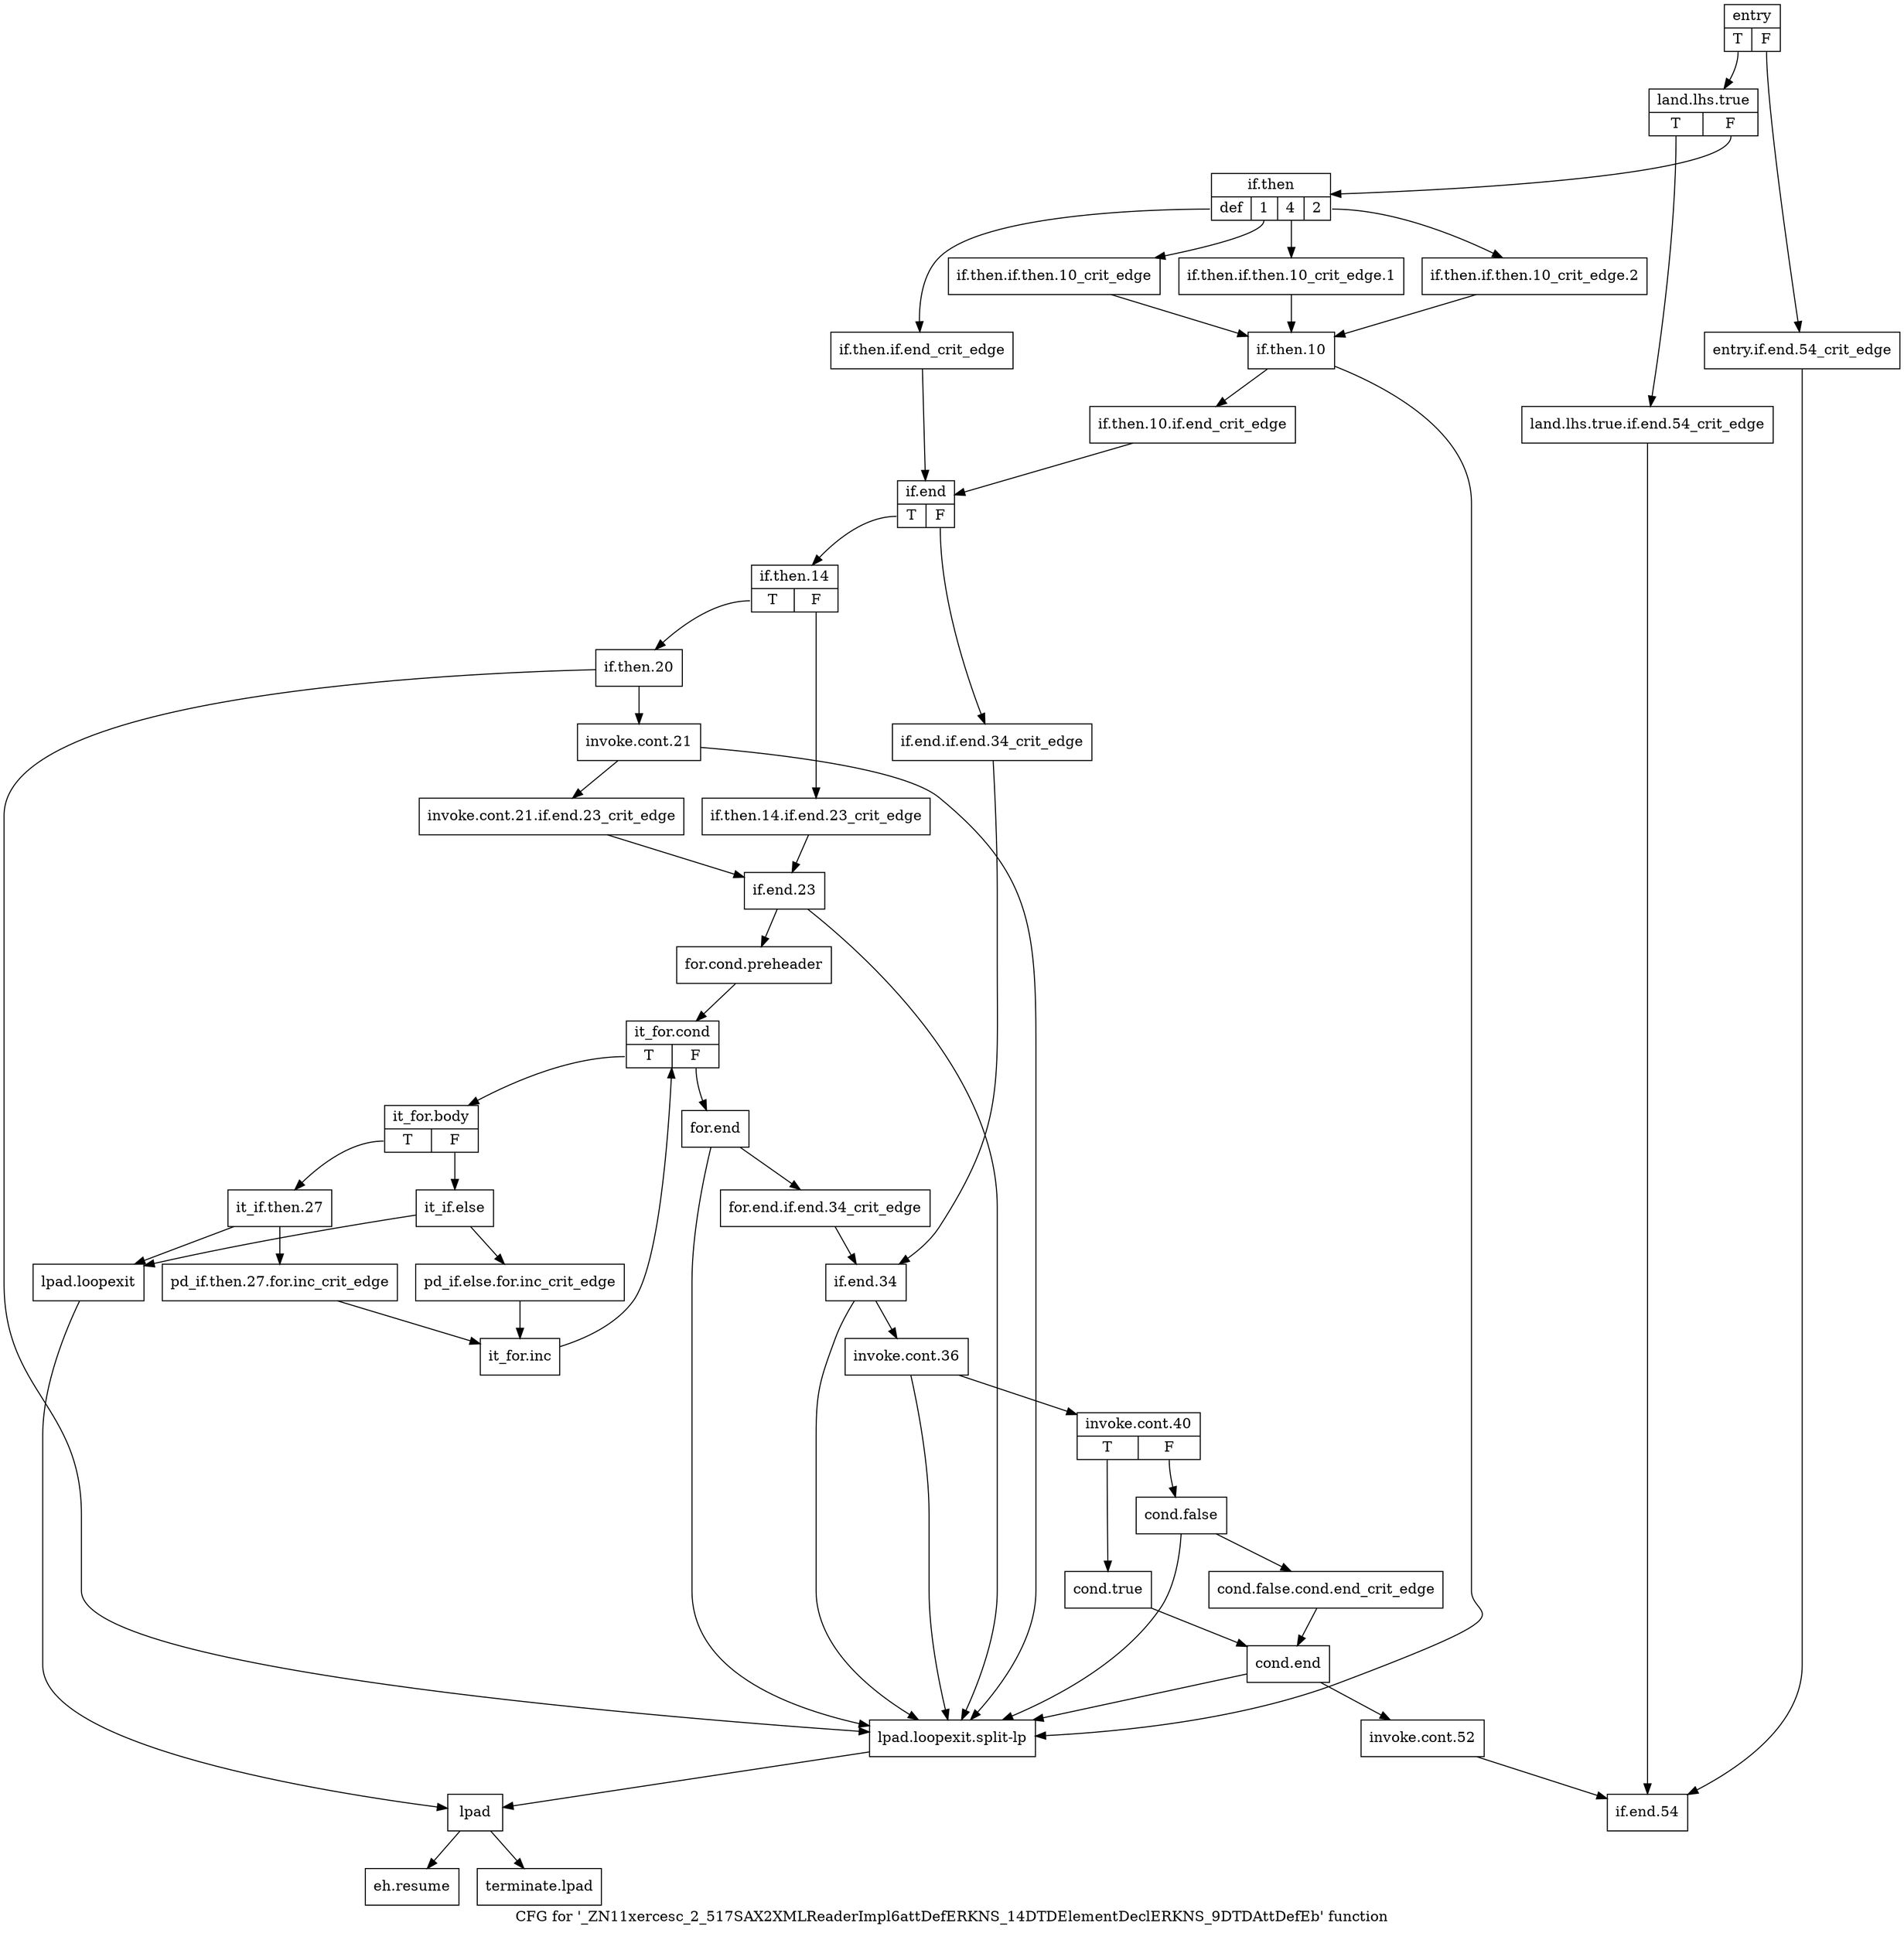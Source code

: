 digraph "CFG for '_ZN11xercesc_2_517SAX2XMLReaderImpl6attDefERKNS_14DTDElementDeclERKNS_9DTDAttDefEb' function" {
	label="CFG for '_ZN11xercesc_2_517SAX2XMLReaderImpl6attDefERKNS_14DTDElementDeclERKNS_9DTDAttDefEb' function";

	Node0x40f58a0 [shape=record,label="{entry|{<s0>T|<s1>F}}"];
	Node0x40f58a0:s0 -> Node0x40f5940;
	Node0x40f58a0:s1 -> Node0x40f58f0;
	Node0x40f58f0 [shape=record,label="{entry.if.end.54_crit_edge}"];
	Node0x40f58f0 -> Node0x40f6520;
	Node0x40f5940 [shape=record,label="{land.lhs.true|{<s0>T|<s1>F}}"];
	Node0x40f5940:s0 -> Node0x40f5990;
	Node0x40f5940:s1 -> Node0x40f59e0;
	Node0x40f5990 [shape=record,label="{land.lhs.true.if.end.54_crit_edge}"];
	Node0x40f5990 -> Node0x40f6520;
	Node0x40f59e0 [shape=record,label="{if.then|{<s0>def|<s1>1|<s2>4|<s3>2}}"];
	Node0x40f59e0:s0 -> Node0x40f5b20;
	Node0x40f59e0:s1 -> Node0x40f5ad0;
	Node0x40f59e0:s2 -> Node0x40f5a80;
	Node0x40f59e0:s3 -> Node0x40f5a30;
	Node0x40f5a30 [shape=record,label="{if.then.if.then.10_crit_edge.2}"];
	Node0x40f5a30 -> Node0x40f5b70;
	Node0x40f5a80 [shape=record,label="{if.then.if.then.10_crit_edge.1}"];
	Node0x40f5a80 -> Node0x40f5b70;
	Node0x40f5ad0 [shape=record,label="{if.then.if.then.10_crit_edge}"];
	Node0x40f5ad0 -> Node0x40f5b70;
	Node0x40f5b20 [shape=record,label="{if.then.if.end_crit_edge}"];
	Node0x40f5b20 -> Node0x40f5d00;
	Node0x40f5b70 [shape=record,label="{if.then.10}"];
	Node0x40f5b70 -> Node0x40f5bc0;
	Node0x40f5b70 -> Node0x40f5c60;
	Node0x40f5bc0 [shape=record,label="{if.then.10.if.end_crit_edge}"];
	Node0x40f5bc0 -> Node0x40f5d00;
	Node0x40f5c10 [shape=record,label="{lpad.loopexit}"];
	Node0x40f5c10 -> Node0x40f5cb0;
	Node0x40f5c60 [shape=record,label="{lpad.loopexit.split-lp}"];
	Node0x40f5c60 -> Node0x40f5cb0;
	Node0x40f5cb0 [shape=record,label="{lpad}"];
	Node0x40f5cb0 -> Node0x40f6570;
	Node0x40f5cb0 -> Node0x40f65c0;
	Node0x40f5d00 [shape=record,label="{if.end|{<s0>T|<s1>F}}"];
	Node0x40f5d00:s0 -> Node0x40f5da0;
	Node0x40f5d00:s1 -> Node0x40f5d50;
	Node0x40f5d50 [shape=record,label="{if.end.if.end.34_crit_edge}"];
	Node0x40f5d50 -> Node0x40f62a0;
	Node0x40f5da0 [shape=record,label="{if.then.14|{<s0>T|<s1>F}}"];
	Node0x40f5da0:s0 -> Node0x40f5e40;
	Node0x40f5da0:s1 -> Node0x40f5df0;
	Node0x40f5df0 [shape=record,label="{if.then.14.if.end.23_crit_edge}"];
	Node0x40f5df0 -> Node0x40f5f30;
	Node0x40f5e40 [shape=record,label="{if.then.20}"];
	Node0x40f5e40 -> Node0x40f5e90;
	Node0x40f5e40 -> Node0x40f5c60;
	Node0x40f5e90 [shape=record,label="{invoke.cont.21}"];
	Node0x40f5e90 -> Node0x40f5ee0;
	Node0x40f5e90 -> Node0x40f5c60;
	Node0x40f5ee0 [shape=record,label="{invoke.cont.21.if.end.23_crit_edge}"];
	Node0x40f5ee0 -> Node0x40f5f30;
	Node0x40f5f30 [shape=record,label="{if.end.23}"];
	Node0x40f5f30 -> Node0x40f5f80;
	Node0x40f5f30 -> Node0x40f5c60;
	Node0x40f5f80 [shape=record,label="{for.cond.preheader}"];
	Node0x40f5f80 -> Node0x40f5fd0;
	Node0x40f5fd0 [shape=record,label="{it_for.cond|{<s0>T|<s1>F}}"];
	Node0x40f5fd0:s0 -> Node0x40f6020;
	Node0x40f5fd0:s1 -> Node0x40f6200;
	Node0x40f6020 [shape=record,label="{it_for.body|{<s0>T|<s1>F}}"];
	Node0x40f6020:s0 -> Node0x40f6070;
	Node0x40f6020:s1 -> Node0x40f6110;
	Node0x40f6070 [shape=record,label="{it_if.then.27}"];
	Node0x40f6070 -> Node0x40f60c0;
	Node0x40f6070 -> Node0x40f5c10;
	Node0x40f60c0 [shape=record,label="{pd_if.then.27.for.inc_crit_edge}"];
	Node0x40f60c0 -> Node0x40f61b0;
	Node0x40f6110 [shape=record,label="{it_if.else}"];
	Node0x40f6110 -> Node0x40f6160;
	Node0x40f6110 -> Node0x40f5c10;
	Node0x40f6160 [shape=record,label="{pd_if.else.for.inc_crit_edge}"];
	Node0x40f6160 -> Node0x40f61b0;
	Node0x40f61b0 [shape=record,label="{it_for.inc}"];
	Node0x40f61b0 -> Node0x40f5fd0;
	Node0x40f6200 [shape=record,label="{for.end}"];
	Node0x40f6200 -> Node0x40f6250;
	Node0x40f6200 -> Node0x40f5c60;
	Node0x40f6250 [shape=record,label="{for.end.if.end.34_crit_edge}"];
	Node0x40f6250 -> Node0x40f62a0;
	Node0x40f62a0 [shape=record,label="{if.end.34}"];
	Node0x40f62a0 -> Node0x40f62f0;
	Node0x40f62a0 -> Node0x40f5c60;
	Node0x40f62f0 [shape=record,label="{invoke.cont.36}"];
	Node0x40f62f0 -> Node0x40f6340;
	Node0x40f62f0 -> Node0x40f5c60;
	Node0x40f6340 [shape=record,label="{invoke.cont.40|{<s0>T|<s1>F}}"];
	Node0x40f6340:s0 -> Node0x40f6390;
	Node0x40f6340:s1 -> Node0x40f63e0;
	Node0x40f6390 [shape=record,label="{cond.true}"];
	Node0x40f6390 -> Node0x40f6480;
	Node0x40f63e0 [shape=record,label="{cond.false}"];
	Node0x40f63e0 -> Node0x40f6430;
	Node0x40f63e0 -> Node0x40f5c60;
	Node0x40f6430 [shape=record,label="{cond.false.cond.end_crit_edge}"];
	Node0x40f6430 -> Node0x40f6480;
	Node0x40f6480 [shape=record,label="{cond.end}"];
	Node0x40f6480 -> Node0x40f64d0;
	Node0x40f6480 -> Node0x40f5c60;
	Node0x40f64d0 [shape=record,label="{invoke.cont.52}"];
	Node0x40f64d0 -> Node0x40f6520;
	Node0x40f6520 [shape=record,label="{if.end.54}"];
	Node0x40f6570 [shape=record,label="{eh.resume}"];
	Node0x40f65c0 [shape=record,label="{terminate.lpad}"];
}
